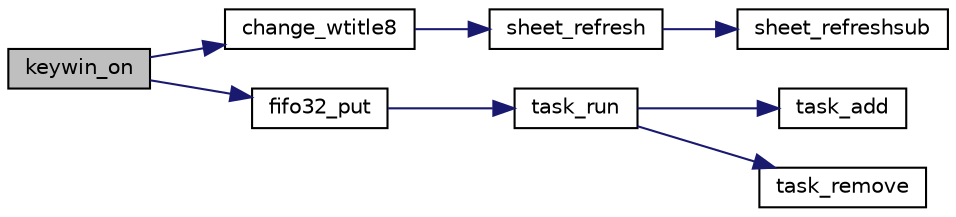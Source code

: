 digraph "keywin_on"
{
 // LATEX_PDF_SIZE
  edge [fontname="Helvetica",fontsize="10",labelfontname="Helvetica",labelfontsize="10"];
  node [fontname="Helvetica",fontsize="10",shape=record];
  rankdir="LR";
  Node1 [label="keywin_on",height=0.2,width=0.4,color="black", fillcolor="grey75", style="filled", fontcolor="black",tooltip=" "];
  Node1 -> Node2 [color="midnightblue",fontsize="10",style="solid",fontname="Helvetica"];
  Node2 [label="change_wtitle8",height=0.2,width=0.4,color="black", fillcolor="white", style="filled",URL="$bootpack_8h.html#a6e510ccd9bc95ae7e7e0adbd39e4b512",tooltip=" "];
  Node2 -> Node3 [color="midnightblue",fontsize="10",style="solid",fontname="Helvetica"];
  Node3 [label="sheet_refresh",height=0.2,width=0.4,color="black", fillcolor="white", style="filled",URL="$bootpack_8h.html#a8befd8f5c365aec65bfa164d00e140ca",tooltip=" "];
  Node3 -> Node4 [color="midnightblue",fontsize="10",style="solid",fontname="Helvetica"];
  Node4 [label="sheet_refreshsub",height=0.2,width=0.4,color="black", fillcolor="white", style="filled",URL="$sheet_8c.html#a0016600e2d7feeb0a12089156b9307a4",tooltip=" "];
  Node1 -> Node5 [color="midnightblue",fontsize="10",style="solid",fontname="Helvetica"];
  Node5 [label="fifo32_put",height=0.2,width=0.4,color="black", fillcolor="white", style="filled",URL="$bootpack_8h.html#a5c1bea596c94c2a89840d555c98abb84",tooltip=" "];
  Node5 -> Node6 [color="midnightblue",fontsize="10",style="solid",fontname="Helvetica"];
  Node6 [label="task_run",height=0.2,width=0.4,color="black", fillcolor="white", style="filled",URL="$bootpack_8h.html#a579117953072527527cd89b4ebc929ef",tooltip=" "];
  Node6 -> Node7 [color="midnightblue",fontsize="10",style="solid",fontname="Helvetica"];
  Node7 [label="task_add",height=0.2,width=0.4,color="black", fillcolor="white", style="filled",URL="$mtask_8c.html#a402b7583d2459d4a08561dcc5d493f4a",tooltip=" "];
  Node6 -> Node8 [color="midnightblue",fontsize="10",style="solid",fontname="Helvetica"];
  Node8 [label="task_remove",height=0.2,width=0.4,color="black", fillcolor="white", style="filled",URL="$mtask_8c.html#a11f14489f9989d977a88064d02e682ae",tooltip=" "];
}
